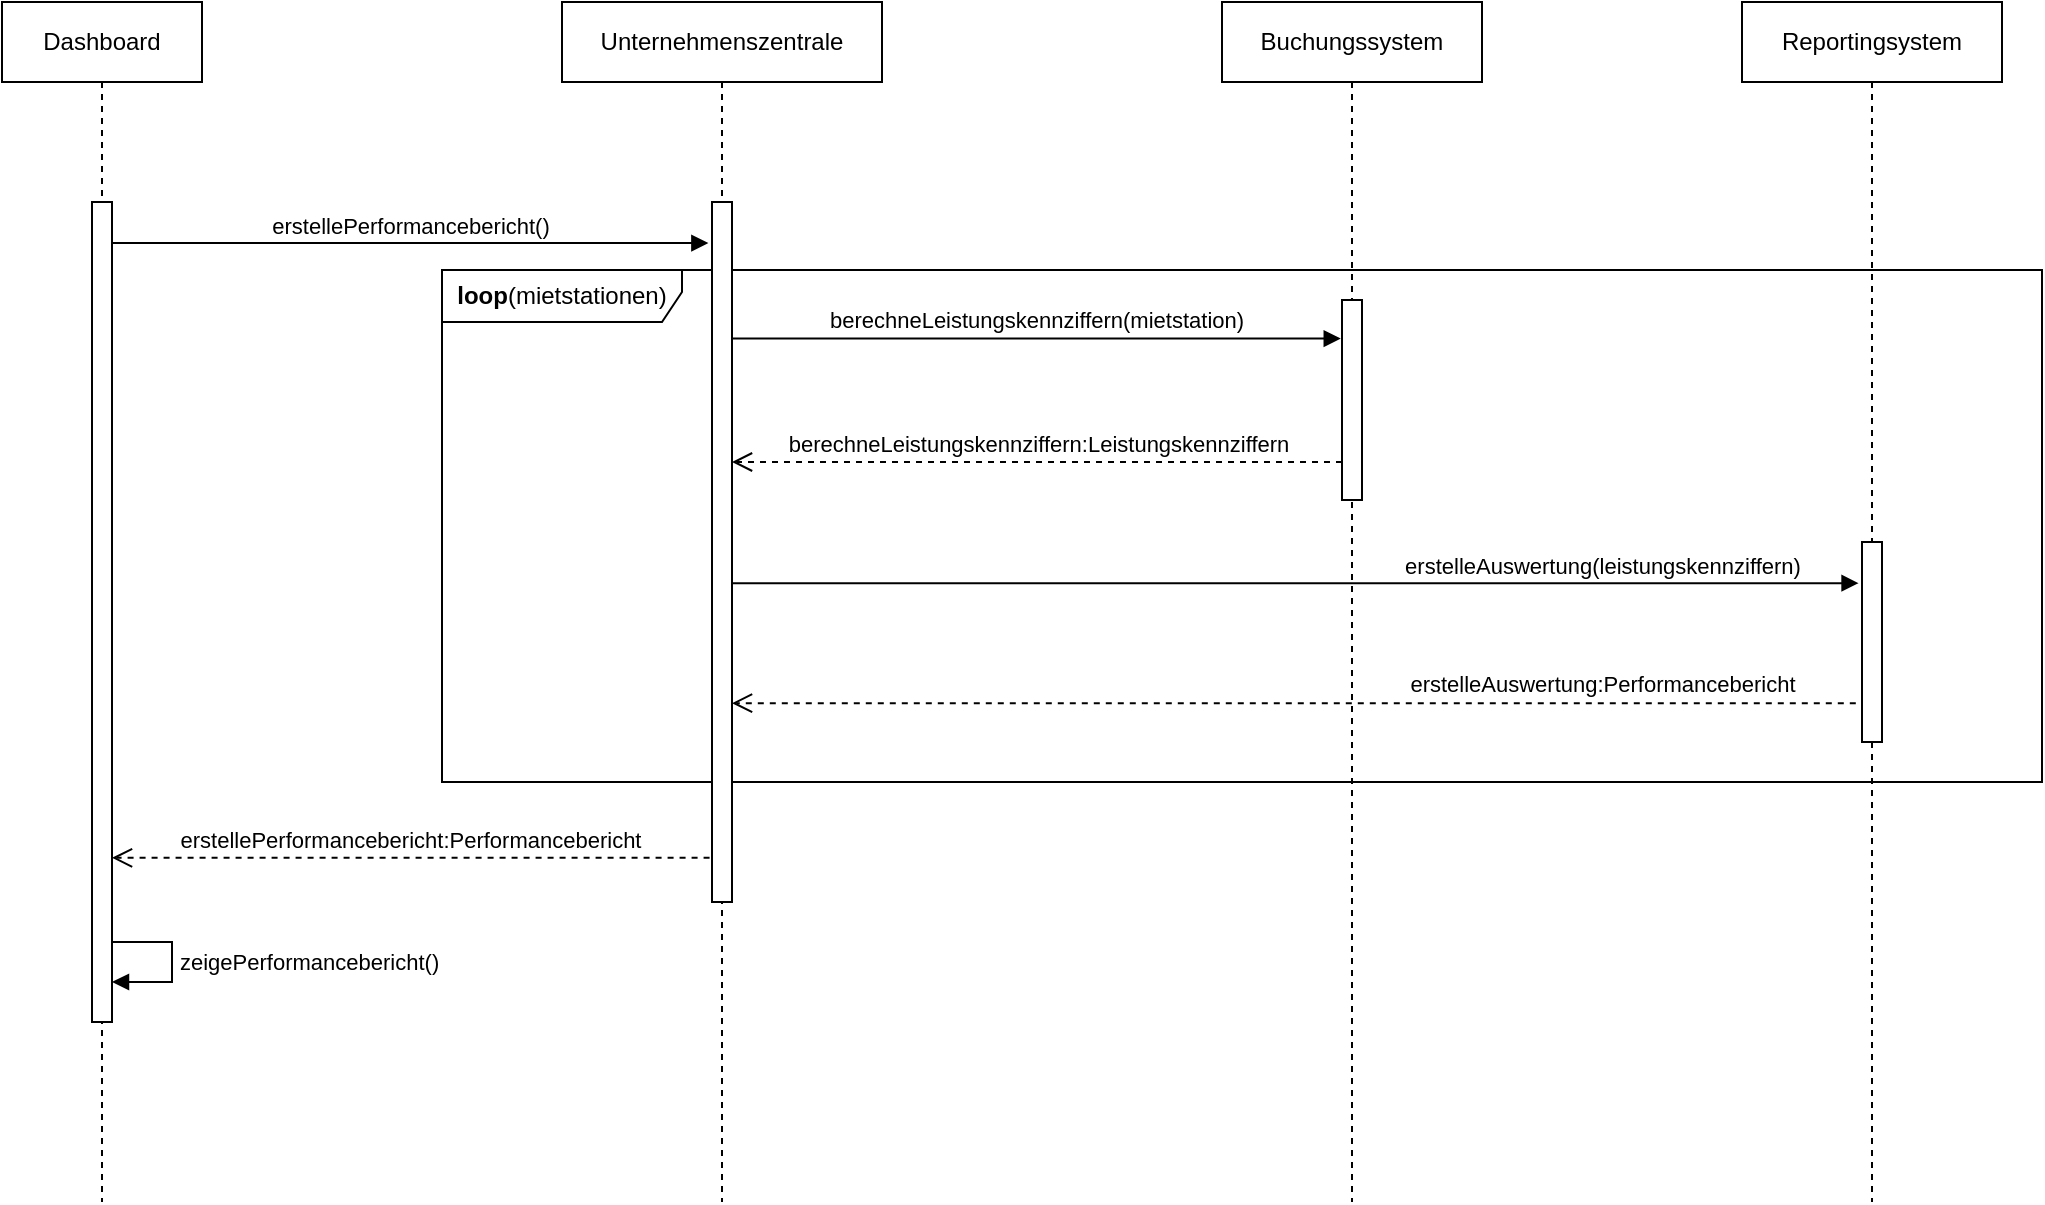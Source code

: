 <mxfile version="16.1.2" type="device"><diagram id="BL153n6Vt1rMtUlpqIJv" name="Seite-1"><mxGraphModel dx="1989" dy="1254" grid="1" gridSize="10" guides="1" tooltips="1" connect="1" arrows="1" fold="1" page="1" pageScale="1" pageWidth="1169" pageHeight="827" math="0" shadow="0"><root><mxCell id="0"/><mxCell id="1" parent="0"/><mxCell id="jRCtn7yH-PLUAX5gVUi2-10" value="&lt;b&gt;loop&lt;/b&gt;(mietstationen)" style="shape=umlFrame;whiteSpace=wrap;html=1;width=120;height=26;" vertex="1" parent="1"><mxGeometry x="300" y="214" width="800" height="256" as="geometry"/></mxCell><mxCell id="jRCtn7yH-PLUAX5gVUi2-1" value="Dashboard" style="shape=umlLifeline;perimeter=lifelinePerimeter;whiteSpace=wrap;html=1;container=1;collapsible=0;recursiveResize=0;outlineConnect=0;" vertex="1" parent="1"><mxGeometry x="80" y="80" width="100" height="600" as="geometry"/></mxCell><mxCell id="jRCtn7yH-PLUAX5gVUi2-6" value="" style="html=1;points=[];perimeter=orthogonalPerimeter;" vertex="1" parent="jRCtn7yH-PLUAX5gVUi2-1"><mxGeometry x="45" y="100" width="10" height="410" as="geometry"/></mxCell><mxCell id="jRCtn7yH-PLUAX5gVUi2-19" value="zeigePerformancebericht()" style="edgeStyle=orthogonalEdgeStyle;html=1;align=left;spacingLeft=2;endArrow=block;rounded=0;" edge="1" parent="jRCtn7yH-PLUAX5gVUi2-1"><mxGeometry relative="1" as="geometry"><mxPoint x="55" y="470" as="sourcePoint"/><Array as="points"><mxPoint x="85" y="470"/></Array><mxPoint x="55" y="490" as="targetPoint"/></mxGeometry></mxCell><mxCell id="jRCtn7yH-PLUAX5gVUi2-2" value="Unternehmenszentrale" style="shape=umlLifeline;perimeter=lifelinePerimeter;whiteSpace=wrap;html=1;container=1;collapsible=0;recursiveResize=0;outlineConnect=0;" vertex="1" parent="1"><mxGeometry x="360" y="80" width="160" height="600" as="geometry"/></mxCell><mxCell id="jRCtn7yH-PLUAX5gVUi2-7" value="" style="html=1;points=[];perimeter=orthogonalPerimeter;" vertex="1" parent="jRCtn7yH-PLUAX5gVUi2-2"><mxGeometry x="75" y="100" width="10" height="350" as="geometry"/></mxCell><mxCell id="jRCtn7yH-PLUAX5gVUi2-3" value="Buchungssystem" style="shape=umlLifeline;perimeter=lifelinePerimeter;whiteSpace=wrap;html=1;container=1;collapsible=0;recursiveResize=0;outlineConnect=0;" vertex="1" parent="1"><mxGeometry x="690" y="80" width="130" height="600" as="geometry"/></mxCell><mxCell id="jRCtn7yH-PLUAX5gVUi2-8" value="" style="html=1;points=[];perimeter=orthogonalPerimeter;" vertex="1" parent="jRCtn7yH-PLUAX5gVUi2-3"><mxGeometry x="60" y="149" width="10" height="100" as="geometry"/></mxCell><mxCell id="jRCtn7yH-PLUAX5gVUi2-4" value="Reportingsystem" style="shape=umlLifeline;perimeter=lifelinePerimeter;whiteSpace=wrap;html=1;container=1;collapsible=0;recursiveResize=0;outlineConnect=0;" vertex="1" parent="1"><mxGeometry x="950" y="80" width="130" height="600" as="geometry"/></mxCell><mxCell id="jRCtn7yH-PLUAX5gVUi2-14" value="" style="html=1;points=[];perimeter=orthogonalPerimeter;" vertex="1" parent="jRCtn7yH-PLUAX5gVUi2-4"><mxGeometry x="60" y="270" width="10" height="100" as="geometry"/></mxCell><mxCell id="jRCtn7yH-PLUAX5gVUi2-11" value="berechneLeistungskennziffern:Leistungskennziffern" style="html=1;verticalAlign=bottom;endArrow=open;dashed=1;endSize=8;rounded=0;" edge="1" parent="1" target="jRCtn7yH-PLUAX5gVUi2-7"><mxGeometry relative="1" as="geometry"><mxPoint x="750" y="310" as="sourcePoint"/><mxPoint x="670" y="310" as="targetPoint"/></mxGeometry></mxCell><mxCell id="jRCtn7yH-PLUAX5gVUi2-12" value="berechneLeistungskennziffern(mietstation)" style="html=1;verticalAlign=bottom;endArrow=block;rounded=0;entryX=-0.062;entryY=0.163;entryDx=0;entryDy=0;entryPerimeter=0;" edge="1" parent="1"><mxGeometry width="80" relative="1" as="geometry"><mxPoint x="445" y="248.3" as="sourcePoint"/><mxPoint x="749.38" y="248.3" as="targetPoint"/></mxGeometry></mxCell><mxCell id="jRCtn7yH-PLUAX5gVUi2-13" value="erstellePerformancebericht()" style="html=1;verticalAlign=bottom;endArrow=block;rounded=0;entryX=-0.181;entryY=0.137;entryDx=0;entryDy=0;entryPerimeter=0;" edge="1" parent="1"><mxGeometry width="80" relative="1" as="geometry"><mxPoint x="135" y="200.55" as="sourcePoint"/><mxPoint x="433.19" y="200.55" as="targetPoint"/></mxGeometry></mxCell><mxCell id="jRCtn7yH-PLUAX5gVUi2-15" value="erstelleAuswertung(leistungskennziffern)" style="html=1;verticalAlign=bottom;endArrow=block;rounded=0;entryX=-0.172;entryY=0.206;entryDx=0;entryDy=0;entryPerimeter=0;" edge="1" parent="1" source="jRCtn7yH-PLUAX5gVUi2-7" target="jRCtn7yH-PLUAX5gVUi2-14"><mxGeometry x="0.544" width="80" relative="1" as="geometry"><mxPoint x="680" y="420" as="sourcePoint"/><mxPoint x="760" y="420" as="targetPoint"/><mxPoint as="offset"/></mxGeometry></mxCell><mxCell id="jRCtn7yH-PLUAX5gVUi2-16" value="erstelleAuswertung:Performancebericht" style="html=1;verticalAlign=bottom;endArrow=open;dashed=1;endSize=8;rounded=0;exitX=-0.31;exitY=0.806;exitDx=0;exitDy=0;exitPerimeter=0;" edge="1" parent="1" source="jRCtn7yH-PLUAX5gVUi2-14" target="jRCtn7yH-PLUAX5gVUi2-7"><mxGeometry x="-0.548" y="-1" relative="1" as="geometry"><mxPoint x="760" y="400" as="sourcePoint"/><mxPoint x="680" y="400" as="targetPoint"/><mxPoint as="offset"/></mxGeometry></mxCell><mxCell id="jRCtn7yH-PLUAX5gVUi2-17" value="erstellePerformancebericht:Performancebericht" style="html=1;verticalAlign=bottom;endArrow=open;dashed=1;endSize=8;rounded=0;exitX=-0.121;exitY=0.938;exitDx=0;exitDy=0;exitPerimeter=0;" edge="1" parent="1"><mxGeometry relative="1" as="geometry"><mxPoint x="433.79" y="507.92" as="sourcePoint"/><mxPoint x="135" y="507.92" as="targetPoint"/></mxGeometry></mxCell></root></mxGraphModel></diagram></mxfile>